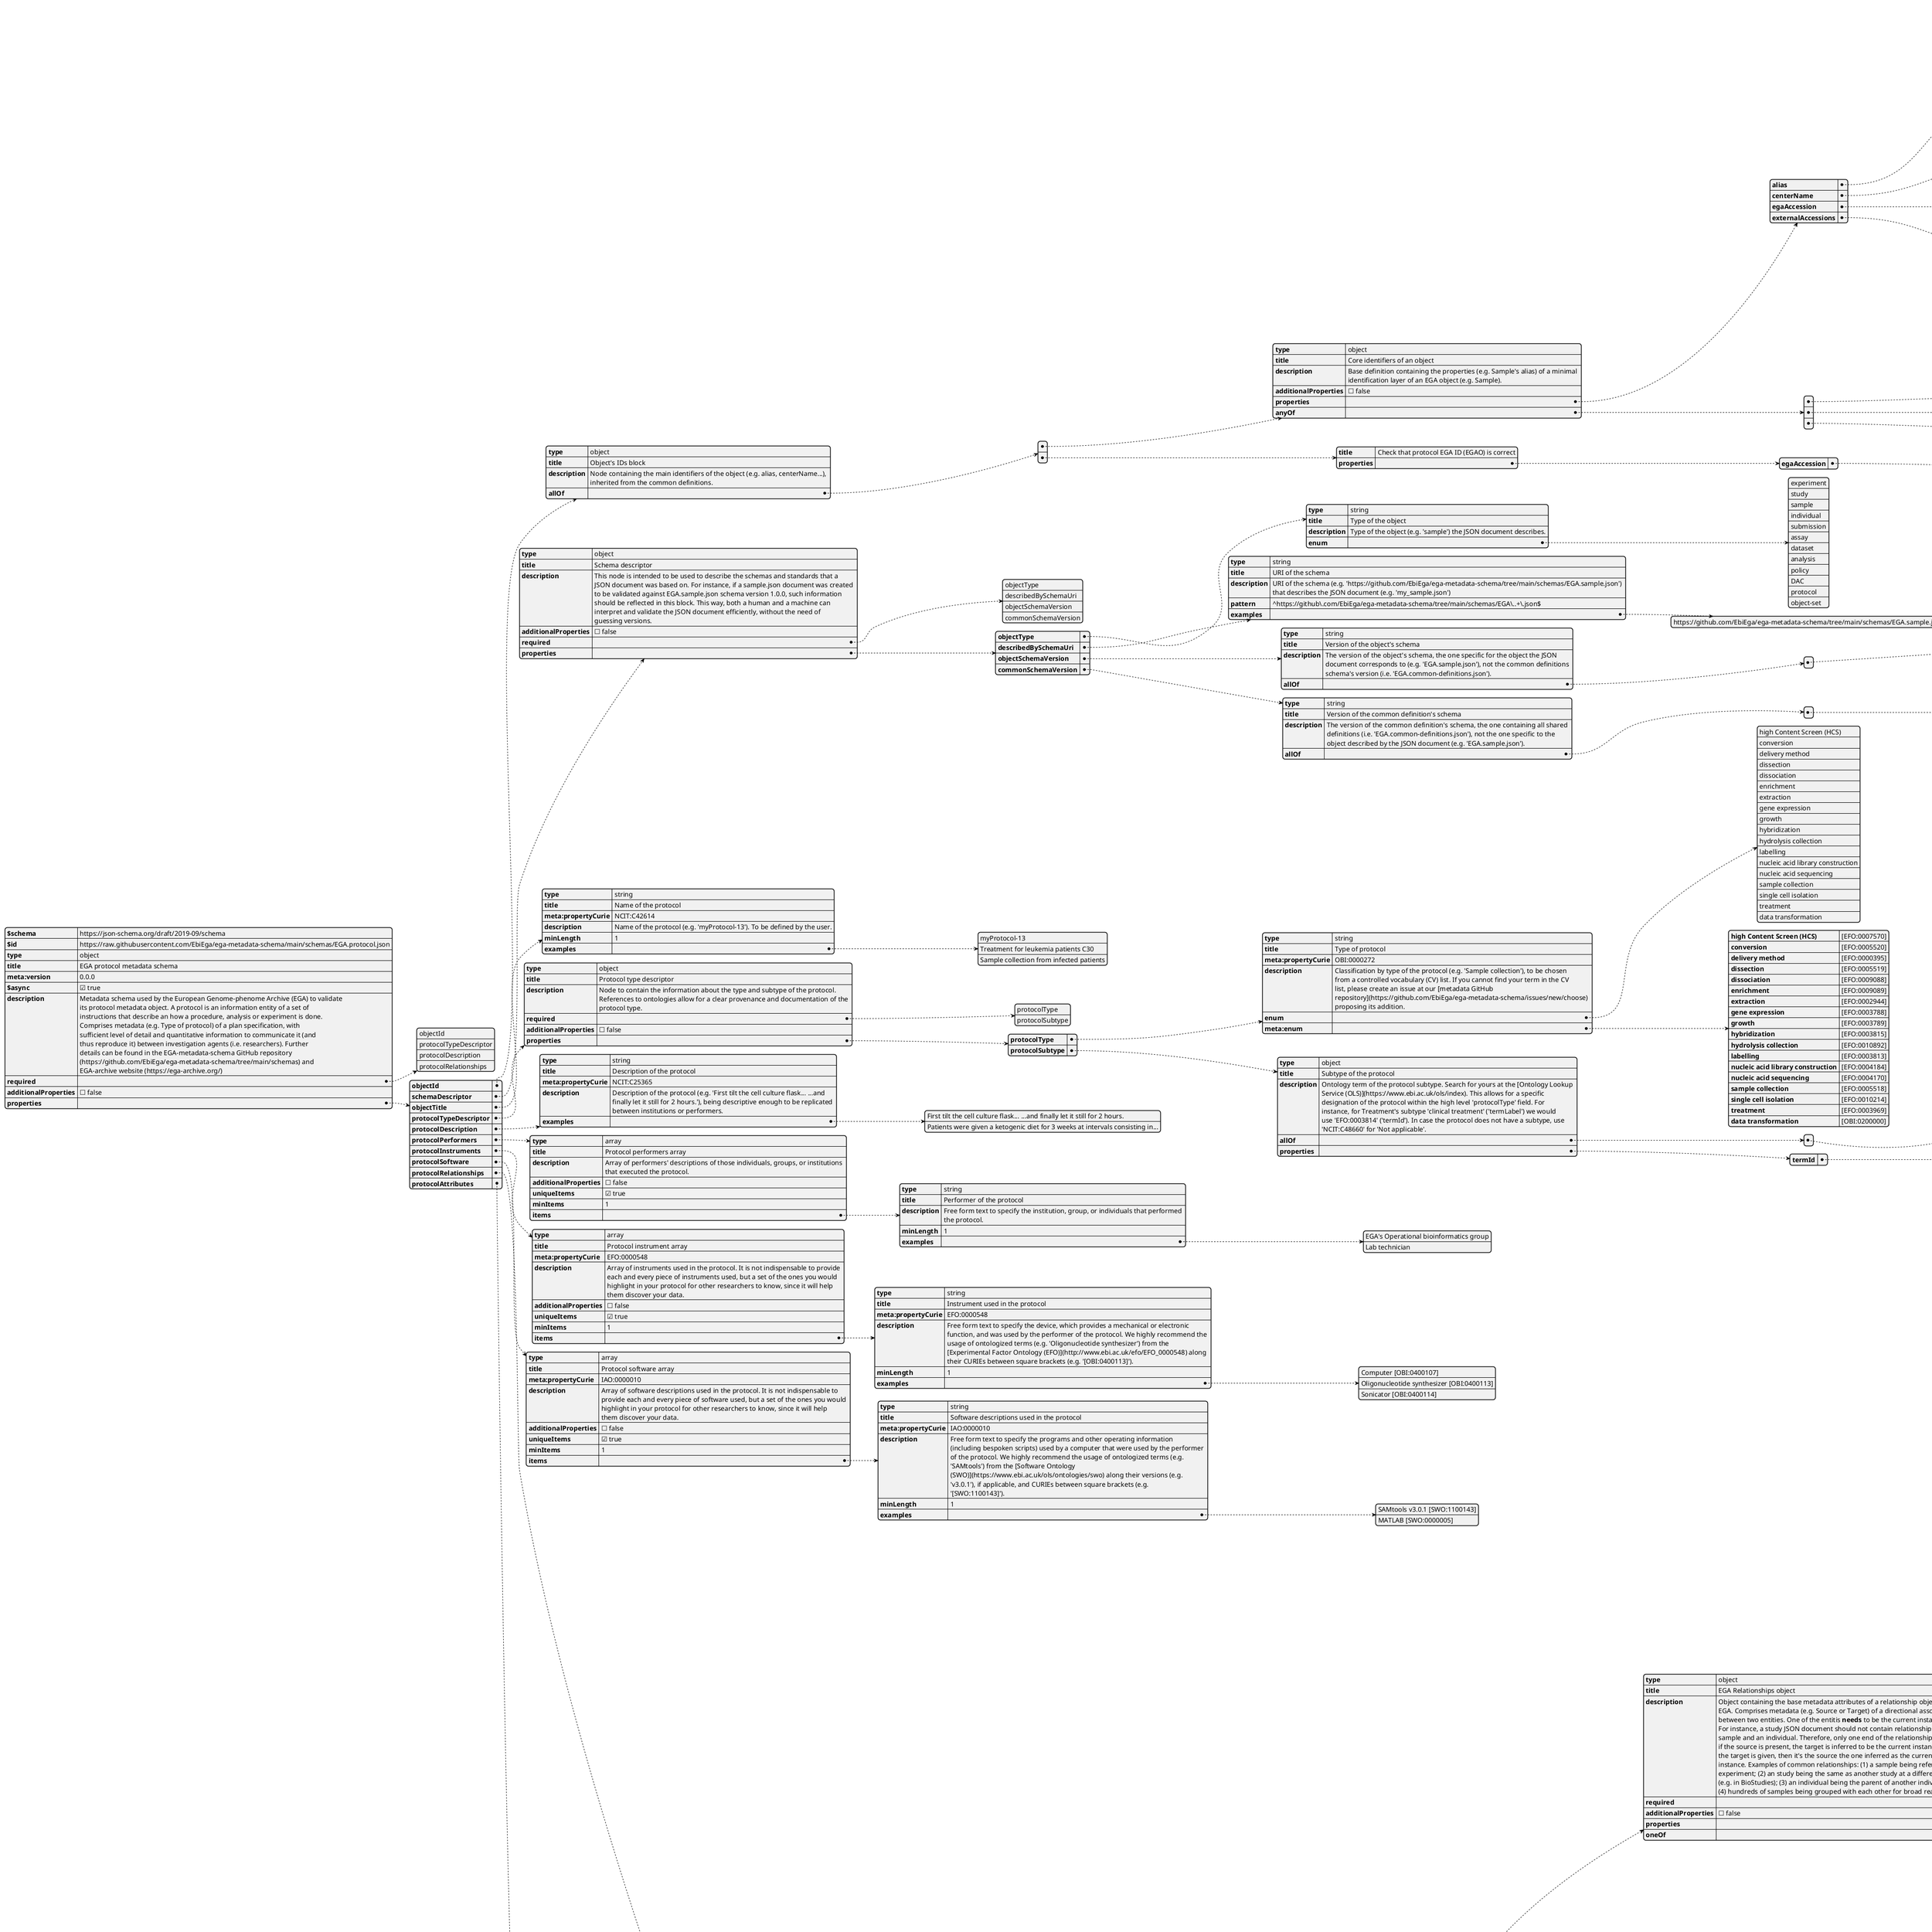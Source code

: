 @startjson

{
    "$schema": "https://json-schema.org/draft/2019-09/schema",
    "$id": "https://raw.githubusercontent.com/EbiEga/ega-metadata-schema/main/schemas/EGA.protocol.json",
    "type": "object",
    "title": "EGA protocol metadata schema",
    "meta:version": "0.0.0",
    "$async": true,
    "description": "Metadata schema used by the European Genome-phenome Archive (EGA) to validate \\nits protocol metadata object. A protocol is an information entity of a set of \\ninstructions that describe an how a procedure, analysis or experiment is done. \\nComprises metadata (e.g. Type of protocol) of a plan specification, with \\nsufficient level of detail and quantitative information to communicate it (and \\nthus reproduce it) between investigation agents (i.e. researchers). Further \\ndetails can be found in the EGA-metadata-schema GitHub repository \\n(https://github.com/EbiEga/ega-metadata-schema/tree/main/schemas) and \\nEGA-archive website (https://ega-archive.org/)",
    "required": [
        "objectId",
        "protocolTypeDescriptor",
        "protocolDescription",
        "protocolRelationships"
    ],
    "additionalProperties": false,
    "properties": {
        "objectId": {
            "type": "object",
            "title": "Object's IDs block",
            "description": "Node containing the main identifiers of the object (e.g. alias, centerName...), \\ninherited from the common definitions.",
            "allOf": [
                {
                    "type": "object",
                    "title": "Core identifiers of an object",
                    "description": "Base definition containing the properties (e.g. Sample's alias) of a minimal \\nidentification layer of an EGA object (e.g. Sample).",
                    "additionalProperties": false,
                    "properties": {
                        "alias": {
                            "type": "string",
                            "title": "Alias of an object",
                            "description": "Submitter designated name (e.g. 'my_sample_J13') for the object (e.g. Sample). \\nThe name must be unique within the submission account (e.g. 'ega-box-79'), since \\nthe aliases and submission accounts are concatenated within our database to \\nobtain the unique alias (e.g. 'ega-box-79::my_sample_J13').",
                            "minLength": 1,
                            "examples": [
                                "my_sample_J13"
                            ]
                        },
                        "centerName": {
                            "type": "string",
                            "title": "Center name of the submitter",
                            "description": "Center name (e.g. 'EBI-TEST') associated to the submitter. In other words, it is \\nthe acronym of the submitter's account (provided by the HelpDesk team).",
                            "minLength": 1,
                            "examples": [
                                "EBI-TEST"
                            ]
                        },
                        "egaAccession": {
                            "type": "string",
                            "title": "EGA's accession of the object",
                            "description": "The object accession (i.e. unique identifier) assigned by the archive (EGA). \\nObject accessions can be found in the 'Identifiers' section of the EGA-archive \\nwebsite (https://ega-archive.org/metadata/how-to-use-the-api) and commonly start \\nwith EGA, followed by the distinctive letter of the object and finally the \\nnumeric ID of the instance.",
                            "examples": [
                                "EGAN00003245489"
                            ]
                        },
                        "externalAccessions": {
                            "type": "array",
                            "title": "External accessions array",
                            "description": "External accession node to reference objects in other archives (e.g. an already \\nexisting sample at BioSamples).",
                            "minItems": 1,
                            "additionalProperties": false,
                            "uniqueItems": true,
                            "items": {
                                "type": "object",
                                "title": "Object External accession",
                                "description": "External accession property defining a reference to an external record in \\nanother resource. For example, a reference to a sequence deposited in NCBI's \\nNucleotide database (e.g. 'https://identifiers.org/nucleotide:T35715.1'); or a \\nsample record in BioSamples (e.g. \\n'https://identifiers.org/biosample:SAMEA7616999').",
                                "additionalProperties": false,
                                "properties": {
                                    "objectExternalAccessionIdentifier": {
                                        "type": "object",
                                        "title": "Identifier of the external accession",
                                        "description": "Unique identifier of an external record. Its 'termId' (e.g. \\n'biosample:SAMEA7616999', 'pubmed:30962759', 'biostudies:S-EPMC3314381', etc.) \\nshall follow CURIE format of ``prefix``:``accession``, where: (1) the prefix \\n(e.g. 'biosample') is unique and assigned to the external resource at \\nidentifiers.org; (2) and the unique accession of the object (e.g. SAMEA7616999) \\nshould resolve to an existing record within the resource. If in doubt, use \\nidentifiers.org to resolve your external accession: 'https://identifiers.org/' + \\n'termId', e.g. 'https://identifiers.org/biosample:SAMEA7616999'",
                                        "allOf": [
                                            {
                                                "type": "object",
                                                "title": "Ontology term",
                                                "description": "This property represents an ontology term (a.k.a. class). It consists on two \\nproperties: the term identifier (termId) and its label (termLabel). This \\nproperty and its structure is inherited across many other elements in the \\nschemas. It is there, when inherited, where the real ontology constraint is put \\nin place (e.g. using 'graphRestriction' keywords). Based on phenopacket's [OntologyClass](https://phenopacket-schema.readthedocs.io/en/latest/ontologyclass.html)",
                                                "additionalProperties": false,
                                                "required": [
                                                    "termId",
                                                    "termLabel"
                                                ],
                                                "properties": {
                                                    "termId": {
                                                        "type": "string",
                                                        "title": "ID of the term",
                                                        "description": "The identifier of an ontology term must be in CURIE format (check property \\n'curieGeneralPattern'). Whether a specific term is valid or not according to an \\nontology hierarchy is checked at each specific termId using ontology validation \\nkeywords (e.g. 'graphRestriction').",
                                                        "minLength": 1,
                                                        "allOf": [
                                                            {
                                                                "type": "string",
                                                                "title": "Compact URI (CURIE) pattern",
                                                                "description": "A [W3C Compact URI](https://www.w3.org/TR/curie/) formatted string. A CURIE \\nstring has the structure ``prefix``:``reference``, as defined by the W3C syntax. \\nEven though we do not restrict prefixes, we recommend that the term used as \\n``prefix`` is uniformely resolved. In other words, it is better to use prefixes \\n(e.g. 'ensembl') from identifiers.org.",
                                                                "minLength": 1,
                                                                "pattern": "^\\w[^:]*:.+$",
                                                                "examples": [
                                                                    "ensembl:ENSG00000139618",
                                                                    "HGNC:11535",
                                                                    "data:1026",
                                                                    "EFO:0003815"
                                                                ]
                                                            }
                                                        ],
                                                        "examples": [
                                                            "MONDO:0100096",
                                                            "EFO:0003101",
                                                            "EFO:0005518",
                                                            "EFO:0002944",
                                                            "EFO:0003813"
                                                        ]
                                                    },
                                                    "termLabel": {
                                                        "type": "string",
                                                        "title": "Label of the term",
                                                        "description": "The label of a term is the human-readable string associated with the identifier. \\nIt is not required that it matches the label of the termId within the referenced \\nontology, although it should. This is due to the fact that the source of truth \\nwill always be the termId, and not the label, which adds more context.",
                                                        "minLength": 1,
                                                        "examples": [
                                                            "COVID-19",
                                                            "Axila skin",
                                                            "bone marrow cell",
                                                            "astrocyte",
                                                            "oligodendrocyte",
                                                            "Unknown",
                                                            "Unaffected",
                                                            "homo sapiens"
                                                        ]
                                                    }
                                                }
                                            }
                                        ]
                                    },
                                    "objectExternalAccessionURI": {
                                        "type": "string",
                                        "title": "URI of the external accession",
                                        "description": "Full or partial URL/URI of the external accession, for systems to resolve it. \\nShould only be used in case identifiers.org does not contain a namespace for the \\nrequired resource or the mapping to the URI from its identifier is faulty.",
                                        "allOf": [
                                            {
                                                "type": "string",
                                                "title": "URL/URI pattern",
                                                "description": "This object exists to hold the pattern that a URL or URI should have. For it to \\nbe referenced elsewhere within this (or other) JSON schema.",
                                                "pattern": "^((http|https)://)(www.)?[a-zA-Z0-9@:%._\\+~#?&//=]{2,256}\\.[a-z]{2,6}\\b([-a-zA-Z0-9@:%._\\+~#?&//=]*)$",
                                                "examples": [
                                                    "https://phenopacket-schema.readthedocs.io/en/latest/externalreference.html",
                                                    "https://www.ebi.ac.uk/arrayexpress/experiments/E-MEXP-1712/",
                                                    "https://www.geeksforgeeks.org/check-if-an-url-is-valid-or-not-using-regular-expression/"
                                                ]
                                            }
                                        ],
                                        "examples": [
                                            "https://www.ebi.ac.uk/biosamples/samples/SAMN11716999",
                                            "https://pubmed.ncbi.nlm.nih.gov/19491253",
                                            "https://www.ebi.ac.uk/arrayexpress/experiments/E-MEXP-1712/"
                                        ]
                                    },
                                    "objectExternalAccessionDescription": {
                                        "type": [
                                            "string",
                                            "number"
                                        ],
                                        "title": "Description of the external accession",
                                        "description": "Optional description of the external accession, used to add context to the \\nidentifier if applicable.",
                                        "examples": [
                                            "taken from biosample temporarily",
                                            "Ensembl's part of the accessions",
                                            "first",
                                            2,
                                            "Recurrent Erythema Nodosum in a Child with a SHOC2 Gene Mutation"
                                        ]
                                    }
                                },
                                "anyOf": [
                                    {
                                        "title": "Either the identifier is needed",
                                        "required": [
                                            "objectExternalAccessionIdentifier"
                                        ]
                                    },
                                    {
                                        "title": "Or the reference is needed",
                                        "required": [
                                            "objectExternalAccessionURI"
                                        ]
                                    }
                                ]
                            }
                        }
                    },
                    "anyOf": [
                        {
                            "title": "Check core IDs: combination of Alias and Center name",
                            "required": [
                                "alias",
                                "centerName"
                            ]
                        },
                        {
                            "title": "Check core IDs: EGA accession ID",
                            "required": [
                                "egaAccession"
                            ]
                        },
                        {
                            "title": "Check core IDs: external accessions",
                            "required": [
                                "externalAccessions"
                            ]
                        }
                    ]
                },
                {
                    "title": "Check that protocol EGA ID (EGAO) is correct",
                    "properties": {
                        "egaAccession": {
                            "type": "string",
                            "title": "Pattern of an EGA protocol's ID (EGAO...)",
                            "pattern": "^EGAO[0-9]{11}$",
                            "examples": [
                                "EGAO00001159483"
                            ]
                        }
                    }
                }
            ]
        },
        "schemaDescriptor": {
            "type": "object",
            "title": "Schema descriptor",
            "description": "This node is intended to be used to describe the schemas and standards that a \\nJSON document was based on. For instance, if a sample.json document was created \\nto be validated against EGA.sample.json schema version 1.0.0, such information \\nshould be reflected in this block. This way, both a human and a machine can \\ninterpret and validate the JSON document efficiently, without the need of \\nguessing versions.",
            "additionalProperties": false,
            "required": [
                "objectType",
                "describedBySchemaUri",
                "objectSchemaVersion",
                "commonSchemaVersion"
            ],
            "properties": {
                "objectType": {
                    "type": "string",
                    "title": "Type of the object",
                    "description": "Type of the object (e.g. 'sample') the JSON document describes.",
                    "enum": [
                        "experiment",
                        "study",
                        "sample",
                        "individual",
                        "submission",
                        "assay",
                        "dataset",
                        "analysis",
                        "policy",
                        "DAC",
                        "protocol",
                        "object-set"
                    ]
                },
                "describedBySchemaUri": {
                    "type": "string",
                    "title": "URI of the schema",
                    "description": "URI of the schema (e.g. 'https://github.com/EbiEga/ega-metadata-schema/tree/main/schemas/EGA.sample.json') \\nthat describes the JSON document (e.g. 'my_sample.json')",
                    "pattern": "^https://github\\.com/EbiEga/ega-metadata-schema/tree/main/schemas/EGA\\..+\\.json$",
                    "examples": [
                        "https://github.com/EbiEga/ega-metadata-schema/tree/main/schemas/EGA.sample.json"
                    ]
                },
                "objectSchemaVersion": {
                    "type": "string",
                    "title": "Version of the object's schema",
                    "description": "The version of the object's schema, the one specific for the object the JSON \\ndocument corresponds to (e.g. 'EGA.sample.json'), not the common definitions \\nschema's version (i.e. 'EGA.common-definitions.json').",
                    "allOf": [
                        {
                            "type": "string",
                            "title": "Semantic versioning pattern",
                            "description": "This object exists to hold the pattern that semantic versioning has, for it to \\nbe referenced elsewhere within this (or other) JSON schema. For further details \\nabout semantic versioning check 'https://semver.org/'",
                            "pattern": "^[0-9]+\\.[0-9]+\\.[0-9]+$",
                            "examples": [
                                "2.5.1"
                            ]
                        }
                    ]
                },
                "commonSchemaVersion": {
                    "type": "string",
                    "title": "Version of the common definition's schema",
                    "description": "The version of the common definition's schema, the one containing all shared \\ndefinitions (i.e. 'EGA.common-definitions.json'), not the one specific to the \\nobject described by the JSON document (e.g. 'EGA.sample.json').",
                    "allOf": [
                        {
                            "type": "string",
                            "title": "Semantic versioning pattern",
                            "description": "This object exists to hold the pattern that semantic versioning has, for it to \\nbe referenced elsewhere within this (or other) JSON schema. For further details \\nabout semantic versioning check 'https://semver.org/'",
                            "pattern": "^[0-9]+\\.[0-9]+\\.[0-9]+$",
                            "examples": [
                                "2.5.1"
                            ]
                        }
                    ]
                }
            }
        },
        "objectTitle": {
            "type": "string",
            "title": "Name of the protocol",
            "meta:propertyCurie": "NCIT:C42614",
            "description": "Name of the protocol (e.g. 'myProtocol-13'). To be defined by the user.",
            "minLength": 1,
            "examples": [
                "myProtocol-13",
                "Treatment for leukemia patients C30",
                "Sample collection from infected patients"
            ]
        },
        "protocolTypeDescriptor": {
            "type": "object",
            "title": "Protocol type descriptor",
            "description": "Node to contain the information about the type and subtype of the protocol. \\nReferences to ontologies allow for a clear provenance and documentation of the \\nprotocol type.",
            "required": [
                "protocolType",
                "protocolSubtype"
            ],
            "additionalProperties": false,
            "properties": {
                "protocolType": {
                    "type": "string",
                    "title": "Type of protocol",
                    "meta:propertyCurie": "OBI:0000272",
                    "description": "Classification by type of the protocol (e.g. 'Sample collection'), to be chosen \\nfrom a controlled vocabulary (CV) list. If you cannot find your term in the CV \\nlist, please create an issue at our [metadata GitHub \\nrepository](https://github.com/EbiEga/ega-metadata-schema/issues/new/choose) \\nproposing its addition.",
                    "enum": [
                        "high Content Screen (HCS)",
                        "conversion",
                        "delivery method",
                        "dissection",
                        "dissociation",
                        "enrichment",
                        "extraction",
                        "gene expression",
                        "growth",
                        "hybridization",
                        "hydrolysis collection",
                        "labelling",
                        "nucleic acid library construction",
                        "nucleic acid sequencing",
                        "sample collection",
                        "single cell isolation",
                        "treatment",
                        "data transformation"
                    ],
                    "meta:enum": {
                        "high Content Screen (HCS)": "[EFO:0007570]",
                        "conversion": "[EFO:0005520]",
                        "delivery method": "[EFO:0000395]",
                        "dissection": "[EFO:0005519]",
                        "dissociation": "[EFO:0009088]",
                        "enrichment": "[EFO:0009089]",
                        "extraction": "[EFO:0002944]",
                        "gene expression": "[EFO:0003788]",
                        "growth": "[EFO:0003789]",
                        "hybridization": "[EFO:0003815]",
                        "hydrolysis collection": "[EFO:0010892]",
                        "labelling": "[EFO:0003813]",
                        "nucleic acid library construction": "[EFO:0004184]",
                        "nucleic acid sequencing": "[EFO:0004170]",
                        "sample collection": "[EFO:0005518]",
                        "single cell isolation": "[EFO:0010214]",
                        "treatment": "[EFO:0003969]",
                        "data transformation": "[OBI:0200000]"
                    }
                },
                "protocolSubtype": {
                    "type": "object",
                    "title": "Subtype of the protocol",
                    "description": "Ontology term of the protocol subtype. Search for yours at the [Ontology Lookup \\nService (OLS)](https://www.ebi.ac.uk/ols/index). This allows for a specific \\ndesignation of the protocol within the high level 'protocolType' field. For \\ninstance, for Treatment's subtype 'clinical treatment' ('termLabel') we would \\nuse 'EFO:0003814' ('termId'). In case the protocol does not have a subtype, use \\n'NCIT:C48660' for 'Not applicable'.",
                    "allOf": [
                        {
                            "type": "object",
                            "title": "Ontology term",
                            "description": "This property represents an ontology term (a.k.a. class). It consists on two \\nproperties: the term identifier (termId) and its label (termLabel). This \\nproperty and its structure is inherited across many other elements in the \\nschemas. It is there, when inherited, where the real ontology constraint is put \\nin place (e.g. using 'graphRestriction' keywords). Based on phenopacket's [OntologyClass](https://phenopacket-schema.readthedocs.io/en/latest/ontologyclass.html)",
                            "additionalProperties": false,
                            "required": [
                                "termId",
                                "termLabel"
                            ],
                            "properties": {
                                "termId": {
                                    "type": "string",
                                    "title": "ID of the term",
                                    "description": "The identifier of an ontology term must be in CURIE format (check property \\n'curieGeneralPattern'). Whether a specific term is valid or not according to an \\nontology hierarchy is checked at each specific termId using ontology validation \\nkeywords (e.g. 'graphRestriction').",
                                    "minLength": 1,
                                    "allOf": [
                                        {
                                            "type": "string",
                                            "title": "Compact URI (CURIE) pattern",
                                            "description": "A [W3C Compact URI](https://www.w3.org/TR/curie/) formatted string. A CURIE \\nstring has the structure ``prefix``:``reference``, as defined by the W3C syntax. \\nEven though we do not restrict prefixes, we recommend that the term used as \\n``prefix`` is uniformely resolved. In other words, it is better to use prefixes \\n(e.g. 'ensembl') from identifiers.org.",
                                            "minLength": 1,
                                            "pattern": "^\\w[^:]*:.+$",
                                            "examples": [
                                                "ensembl:ENSG00000139618",
                                                "HGNC:11535",
                                                "data:1026",
                                                "EFO:0003815"
                                            ]
                                        }
                                    ],
                                    "examples": [
                                        "MONDO:0100096",
                                        "EFO:0003101",
                                        "EFO:0005518",
                                        "EFO:0002944",
                                        "EFO:0003813"
                                    ]
                                },
                                "termLabel": {
                                    "type": "string",
                                    "title": "Label of the term",
                                    "description": "The label of a term is the human-readable string associated with the identifier. \\nIt is not required that it matches the label of the termId within the referenced \\nontology, although it should. This is due to the fact that the source of truth \\nwill always be the termId, and not the label, which adds more context.",
                                    "minLength": 1,
                                    "examples": [
                                        "COVID-19",
                                        "Axila skin",
                                        "bone marrow cell",
                                        "astrocyte",
                                        "oligodendrocyte",
                                        "Unknown",
                                        "Unaffected",
                                        "homo sapiens"
                                    ]
                                }
                            }
                        }
                    ],
                    "properties": {
                        "termId": {
                            "title": "Ontology constraints for this specific termId",
                            "anyOf": [
                                {
                                    "graphRestriction": {
                                        "ontologies": [
                                            "obo:efo"
                                        ],
                                        "classes": [
                                            "OBI:0000272"
                                        ],
                                        "relations": [
                                            "rdfs:subClassOf"
                                        ],
                                        "direct": false,
                                        "include_self": false
                                    }
                                },
                                {
                                    "graphRestriction": {
                                        "ontologies": [
                                            "obo:efo"
                                        ],
                                        "classes": [
                                            "EFO:0004542"
                                        ],
                                        "relations": [
                                            "rdfs:subClassOf"
                                        ],
                                        "direct": false,
                                        "include_self": false
                                    }
                                },
                                {
                                    "graphRestriction": {
                                        "ontologies": [
                                            "obo:edam"
                                        ],
                                        "classes": [
                                            "operation:2945"
                                        ],
                                        "relations": [
                                            "rdfs:subClassOf"
                                        ],
                                        "direct": false,
                                        "include_self": false
                                    }
                                },
                                {
                                    "enum": [
                                        "NCIT:C48660"
                                    ],
                                    "meta:enum": {
                                        "NCIT:C48660": "Not applicable: Determination of a subtype is not relevant for this protocol."
                                    }
                                }
                            ],
                            "examples": [
                                "EFO:0005518",
                                "EFO:0002944",
                                "EFO:0003813",
                                "EFO:0003815",
                                "EFO:0003814",
                                "EFO:0004184",
                                "EFO:0003789",
                                "EFO:0009088",
                                "EFO:0009089",
                                "EFO:0003969",
                                "EFO:0005520",
                                "EFO:0000355",
                                "EFO:0005519",
                                "EFO:0003788",
                                "EFO:0000395",
                                "EFO:0010892",
                                "EFO:0010214",
                                "EFO:0000494",
                                "operation:3223"
                            ]
                        }
                    }
                }
            }
        },
        "protocolDescription": {
            "type": "string",
            "title": "Description of the protocol",
            "meta:propertyCurie": "NCIT:C25365",
            "description": "Description of the protocol (e.g. 'First tilt the cell culture flask... ...and \\nfinally let it still for 2 hours.'), being descriptive enough to be replicated \\nbetween institutions or performers.",
            "examples": [
                "First tilt the cell culture flask... ...and finally let it still for 2 hours.",
                "Patients were given a ketogenic diet for 3 weeks at intervals consisting in..."
            ]
        },
        "protocolPerformers": {
            "type": "array",
            "title": "Protocol performers array",
            "description": "Array of performers' descriptions of those individuals, groups, or institutions \\nthat executed the protocol.",
            "additionalProperties": false,
            "uniqueItems": true,
            "minItems": 1,
            "items": {
                "type": "string",
                "title": "Performer of the protocol",
                "description": "Free form text to specify the institution, group, or individuals that performed \\nthe protocol.",
                "minLength": 1,
                "examples": [
                    "EGA's Operational bioinformatics group",
                    "Lab technician"
                ]
            }
        },
        "protocolInstruments": {
            "type": "array",
            "title": "Protocol instrument array",
            "meta:propertyCurie": "EFO:0000548",
            "description": "Array of instruments used in the protocol. It is not indispensable to provide \\neach and every piece of instruments used, but a set of the ones you would \\nhighlight in your protocol for other researchers to know, since it will help \\nthem discover your data.",
            "additionalProperties": false,
            "uniqueItems": true,
            "minItems": 1,
            "items": {
                "type": "string",
                "title": "Instrument used in the protocol",
                "meta:propertyCurie": "EFO:0000548",
                "description": "Free form text to specify the device, which provides a mechanical or electronic \\nfunction, and was used by the performer of the protocol. We highly recommend the \\nusage of ontologized terms (e.g. 'Oligonucleotide synthesizer') from the \\n[Experimental Factor Ontology (EFO)](http://www.ebi.ac.uk/efo/EFO_0000548) along \\ntheir CURIEs between square brackets (e.g. '[OBI:0400113]').",
                "minLength": 1,
                "examples": [
                    "Computer [OBI:0400107]",
                    "Oligonucleotide synthesizer [OBI:0400113]",
                    "Sonicator [OBI:0400114]"
                ]
            }
        },
        "protocolSoftware": {
            "type": "array",
            "title": "Protocol software array",
            "meta:propertyCurie": "IAO:0000010",
            "description": "Array of software descriptions used in the protocol. It is not indispensable to \\nprovide each and every piece of software used, but a set of the ones you would \\nhighlight in your protocol for other researchers to know, since it will help \\nthem discover your data.",
            "additionalProperties": false,
            "uniqueItems": true,
            "minItems": 1,
            "items": {
                "type": "string",
                "title": "Software descriptions used in the protocol",
                "meta:propertyCurie": "IAO:0000010",
                "description": "Free form text to specify the programs and other operating information \\n(including bespoken scripts) used by a computer that were used by the performer \\nof the protocol. We highly recommend the usage of ontologized terms (e.g. \\n'SAMtools') from the [Software Ontology \\n(SWO)](https://www.ebi.ac.uk/ols/ontologies/swo) along their versions (e.g. \\n'v3.0.1'), if applicable, and CURIEs between square brackets (e.g. \\n'[SWO:1100143]').",
                "minLength": 1,
                "examples": [
                    "SAMtools v3.0.1 [SWO:1100143]",
                    "MATLAB [SWO:0000005]"
                ]
            }
        },
        "protocolRelationships": {
            "type": "array",
            "title": "Protocol relationships",
            "description": "Comprises metadata (e.g. Source or Target) of a directional association between \\ntwo entities. This relationships node contains all the possible relationships \\nbetween metadata objects, both outside of (e.g. an Array Design Format that was \\nsubmitted to ArrayExpress being linked to their microarray data within EGA) and \\nwithin (e.g. a protocol being linked to an experiment) the EGA.",
            "minItems": 1,
            "uniqueItems": true,
            "additionalProperties": false,
            "items": {
                "allOf": [
                    {
                        "type": "object",
                        "title": "EGA Relationships object",
                        "description": "Object containing the base metadata attributes of a relationship object in the \\nEGA. Comprises metadata (e.g. Source or Target) of a directional association \\nbetween two entities. One of the entitis **needs** to be the current instance. \\nFor instance, a study JSON document should not contain relationships between a \\nsample and an individual. Therefore, only one end of the relationship is given: \\nif the source is present, the target is inferred to be the current instance; if \\nthe target is given, then it's the source the one inferred as the current \\ninstance. Examples of common relationships: (1) a sample being referenced in an \\nexperiment; (2) an study being the same as another study at a different archive \\n(e.g. in BioStudies); (3) an individual being the parent of another individual; \\n(4) hundreds of samples being grouped with each other for broad reasons.",
                        "required": [
                            "rType"
                        ],
                        "additionalProperties": false,
                        "properties": {
                            "rType": {
                                "type": "string",
                                "title": "Relationship type",
                                "description": "ID (e.g. sameAs) of the type of the relationship. To be chosen from a controlled \\nvocabulary (CV) list. If you cannot find your term in the CV list, please create \\nan issue at our [metadata GitHub \\nrepository](https://github.com/EbiEga/ega-metadata-schema) proposing its \\naddition.",
                                "enum": [
                                    "referencedBy",
                                    "developsFrom",
                                    "sameAs",
                                    "memberOf",
                                    "groupedWith",
                                    "familyRelationshipWith",
                                    "childOf",
                                    "isAfter",
                                    "publishedIn",
                                    "submittedBy",
                                    "contactOf",
                                    "mainContactOf"
                                ],
                                "meta:enum": {
                                    "referencedBy": "[SIO:000252]",
                                    "developsFrom": "[RO:0002202]",
                                    "sameAs": "[NCIT:C64637]",
                                    "memberOf": "[RO:0002350]",
                                    "groupedWith": "",
                                    "familyRelationshipWith": "[EFO:0004424]",
                                    "childOf": "[GSSO:000728]",
                                    "isAfter": "[SIO:000211]",
                                    "publishedIn": "[EFO:0001796]",
                                    "submittedBy": "[NCIT:C25695]",
                                    "contactOf": "[NCIT:C25461]",
                                    "mainContactOf": ""
                                },
                                "examples": [
                                    "referencedBy"
                                ]
                            },
                            "rSource": {
                                "type": "object",
                                "title": "Source of the relationship",
                                "description": "Object reference of the relationship's source. In other words, the starting \\npoint of the relationship: in 'sample_A developsFrom sample_B' the source is \\n'sample_A'.",
                                "allOf": [
                                    {
                                        "type": "object",
                                        "title": "Relationship's object (either source or target)",
                                        "description": "Node containing metadata (identifiers and the type of reference) of one of the \\nends of the relationship, whether it is the source or the target of the \\nrelationship.",
                                        "additionalProperties": false,
                                        "required": [
                                            "objectId",
                                            "objectType"
                                        ],
                                        "properties": {
                                            "objectId": {
                                                "type": "object",
                                                "title": "Relationship's object's IDs block",
                                                "description": "Node containing the main identifiers of the relationship's object (e.g. alias, \\ncenterName...), inherited from the common definitions \\n(#/definitions/objectCoreId).",
                                                "allOf": [
                                                    {
                                                        "type": "object",
                                                        "title": "Core identifiers of an object",
                                                        "description": "Base definition containing the properties (e.g. Sample's alias) of a minimal \\nidentification layer of an EGA object (e.g. Sample).",
                                                        "additionalProperties": false,
                                                        "properties": {
                                                            "alias": {
                                                                "type": "string",
                                                                "title": "Alias of an object",
                                                                "description": "Submitter designated name (e.g. 'my_sample_J13') for the object (e.g. Sample). \\nThe name must be unique within the submission account (e.g. 'ega-box-79'), since \\nthe aliases and submission accounts are concatenated within our database to \\nobtain the unique alias (e.g. 'ega-box-79::my_sample_J13').",
                                                                "minLength": 1,
                                                                "examples": [
                                                                    "my_sample_J13"
                                                                ]
                                                            },
                                                            "centerName": {
                                                                "type": "string",
                                                                "title": "Center name of the submitter",
                                                                "description": "Center name (e.g. 'EBI-TEST') associated to the submitter. In other words, it is \\nthe acronym of the submitter's account (provided by the HelpDesk team).",
                                                                "minLength": 1,
                                                                "examples": [
                                                                    "EBI-TEST"
                                                                ]
                                                            },
                                                            "egaAccession": {
                                                                "type": "string",
                                                                "title": "EGA's accession of the object",
                                                                "description": "The object accession (i.e. unique identifier) assigned by the archive (EGA). \\nObject accessions can be found in the 'Identifiers' section of the EGA-archive \\nwebsite (https://ega-archive.org/metadata/how-to-use-the-api) and commonly start \\nwith EGA, followed by the distinctive letter of the object and finally the \\nnumeric ID of the instance.",
                                                                "examples": [
                                                                    "EGAN00003245489"
                                                                ]
                                                            },
                                                            "externalAccessions": {
                                                                "type": "array",
                                                                "title": "External accessions array",
                                                                "description": "External accession node to reference objects in other archives (e.g. an already \\nexisting sample at BioSamples).",
                                                                "minItems": 1,
                                                                "additionalProperties": false,
                                                                "uniqueItems": true,
                                                                "items": {
                                                                    "type": "object",
                                                                    "title": "Object External accession",
                                                                    "description": "External accession property defining a reference to an external record in \\nanother resource. For example, a reference to a sequence deposited in NCBI's \\nNucleotide database (e.g. 'https://identifiers.org/nucleotide:T35715.1'); or a \\nsample record in BioSamples (e.g. \\n'https://identifiers.org/biosample:SAMEA7616999').",
                                                                    "additionalProperties": false,
                                                                    "properties": {
                                                                        "objectExternalAccessionIdentifier": {
                                                                            "type": "object",
                                                                            "title": "Identifier of the external accession",
                                                                            "description": "Unique identifier of an external record. Its 'termId' (e.g. \\n'biosample:SAMEA7616999', 'pubmed:30962759', 'biostudies:S-EPMC3314381', etc.) \\nshall follow CURIE format of ``prefix``:``accession``, where: (1) the prefix \\n(e.g. 'biosample') is unique and assigned to the external resource at \\nidentifiers.org; (2) and the unique accession of the object (e.g. SAMEA7616999) \\nshould resolve to an existing record within the resource. If in doubt, use \\nidentifiers.org to resolve your external accession: 'https://identifiers.org/' + \\n'termId', e.g. 'https://identifiers.org/biosample:SAMEA7616999'",
                                                                            "allOf": [
                                                                                {
                                                                                    "type": "object",
                                                                                    "title": "Ontology term",
                                                                                    "description": "This property represents an ontology term (a.k.a. class). It consists on two \\nproperties: the term identifier (termId) and its label (termLabel). This \\nproperty and its structure is inherited across many other elements in the \\nschemas. It is there, when inherited, where the real ontology constraint is put \\nin place (e.g. using 'graphRestriction' keywords). Based on phenopacket's [OntologyClass](https://phenopacket-schema.readthedocs.io/en/latest/ontologyclass.html)",
                                                                                    "additionalProperties": false,
                                                                                    "required": [
                                                                                        "termId",
                                                                                        "termLabel"
                                                                                    ],
                                                                                    "properties": {
                                                                                        "termId": {
                                                                                            "type": "string",
                                                                                            "title": "ID of the term",
                                                                                            "description": "The identifier of an ontology term must be in CURIE format (check property \\n'curieGeneralPattern'). Whether a specific term is valid or not according to an \\nontology hierarchy is checked at each specific termId using ontology validation \\nkeywords (e.g. 'graphRestriction').",
                                                                                            "minLength": 1,
                                                                                            "allOf": [
                                                                                                {
                                                                                                    "type": "string",
                                                                                                    "title": "Compact URI (CURIE) pattern",
                                                                                                    "description": "A [W3C Compact URI](https://www.w3.org/TR/curie/) formatted string. A CURIE \\nstring has the structure ``prefix``:``reference``, as defined by the W3C syntax. \\nEven though we do not restrict prefixes, we recommend that the term used as \\n``prefix`` is uniformely resolved. In other words, it is better to use prefixes \\n(e.g. 'ensembl') from identifiers.org.",
                                                                                                    "minLength": 1,
                                                                                                    "pattern": "^\\w[^:]*:.+$",
                                                                                                    "examples": [
                                                                                                        "ensembl:ENSG00000139618",
                                                                                                        "HGNC:11535",
                                                                                                        "data:1026",
                                                                                                        "EFO:0003815"
                                                                                                    ]
                                                                                                }
                                                                                            ],
                                                                                            "examples": [
                                                                                                "MONDO:0100096",
                                                                                                "EFO:0003101",
                                                                                                "EFO:0005518",
                                                                                                "EFO:0002944",
                                                                                                "EFO:0003813"
                                                                                            ]
                                                                                        },
                                                                                        "termLabel": {
                                                                                            "type": "string",
                                                                                            "title": "Label of the term",
                                                                                            "description": "The label of a term is the human-readable string associated with the identifier. \\nIt is not required that it matches the label of the termId within the referenced \\nontology, although it should. This is due to the fact that the source of truth \\nwill always be the termId, and not the label, which adds more context.",
                                                                                            "minLength": 1,
                                                                                            "examples": [
                                                                                                "COVID-19",
                                                                                                "Axila skin",
                                                                                                "bone marrow cell",
                                                                                                "astrocyte",
                                                                                                "oligodendrocyte",
                                                                                                "Unknown",
                                                                                                "Unaffected",
                                                                                                "homo sapiens"
                                                                                            ]
                                                                                        }
                                                                                    }
                                                                                }
                                                                            ]
                                                                        },
                                                                        "objectExternalAccessionURI": {
                                                                            "type": "string",
                                                                            "title": "URI of the external accession",
                                                                            "description": "Full or partial URL/URI of the external accession, for systems to resolve it. \\nShould only be used in case identifiers.org does not contain a namespace for the \\nrequired resource or the mapping to the URI from its identifier is faulty.",
                                                                            "allOf": [
                                                                                {
                                                                                    "type": "string",
                                                                                    "title": "URL/URI pattern",
                                                                                    "description": "This object exists to hold the pattern that a URL or URI should have. For it to \\nbe referenced elsewhere within this (or other) JSON schema.",
                                                                                    "pattern": "^((http|https)://)(www.)?[a-zA-Z0-9@:%._\\+~#?&//=]{2,256}\\.[a-z]{2,6}\\b([-a-zA-Z0-9@:%._\\+~#?&//=]*)$",
                                                                                    "examples": [
                                                                                        "https://phenopacket-schema.readthedocs.io/en/latest/externalreference.html",
                                                                                        "https://www.ebi.ac.uk/arrayexpress/experiments/E-MEXP-1712/",
                                                                                        "https://www.geeksforgeeks.org/check-if-an-url-is-valid-or-not-using-regular-expression/"
                                                                                    ]
                                                                                }
                                                                            ],
                                                                            "examples": [
                                                                                "https://www.ebi.ac.uk/biosamples/samples/SAMN11716999",
                                                                                "https://pubmed.ncbi.nlm.nih.gov/19491253",
                                                                                "https://www.ebi.ac.uk/arrayexpress/experiments/E-MEXP-1712/"
                                                                            ]
                                                                        },
                                                                        "objectExternalAccessionDescription": {
                                                                            "type": [
                                                                                "string",
                                                                                "number"
                                                                            ],
                                                                            "title": "Description of the external accession",
                                                                            "description": "Optional description of the external accession, used to add context to the \\nidentifier if applicable.",
                                                                            "examples": [
                                                                                "taken from biosample temporarily",
                                                                                "Ensembl's part of the accessions",
                                                                                "first",
                                                                                2,
                                                                                "Recurrent Erythema Nodosum in a Child with a SHOC2 Gene Mutation"
                                                                            ]
                                                                        }
                                                                    },
                                                                    "anyOf": [
                                                                        {
                                                                            "title": "Either the identifier is needed",
                                                                            "required": [
                                                                                "objectExternalAccessionIdentifier"
                                                                            ]
                                                                        },
                                                                        {
                                                                            "title": "Or the reference is needed",
                                                                            "required": [
                                                                                "objectExternalAccessionURI"
                                                                            ]
                                                                        }
                                                                    ]
                                                                }
                                                            }
                                                        },
                                                        "anyOf": [
                                                            {
                                                                "title": "Check core IDs: combination of Alias and Center name",
                                                                "required": [
                                                                    "alias",
                                                                    "centerName"
                                                                ]
                                                            },
                                                            {
                                                                "title": "Check core IDs: EGA accession ID",
                                                                "required": [
                                                                    "egaAccession"
                                                                ]
                                                            },
                                                            {
                                                                "title": "Check core IDs: external accessions",
                                                                "required": [
                                                                    "externalAccessions"
                                                                ]
                                                            }
                                                        ]
                                                    }
                                                ]
                                            },
                                            "objectType": {
                                                "type": "string",
                                                "title": "Type of the relationship's object",
                                                "description": "Type of the relationship's object, chosen from a list of CV (e.g. experiment, \\ndataset, externalURL...). Both the source or target types can be: (1) the object \\ntag of one of EGA's object (e.g. file, sample...); (2) an 'externalAccession'; \\n(3) or an 'externalURL'. Term chosen from a list of controlled vocabulary (CV). \\nIf you cannot find your term in the CV list, please create an issue at our \\n[metadata GitHub repository](https://github.com/EbiEga/ega-metadata-schema) \\nproposing its addition.",
                                                "enum": [
                                                    "experiment",
                                                    "study",
                                                    "sample",
                                                    "individual",
                                                    "submission",
                                                    "assay",
                                                    "dataset",
                                                    "analysis",
                                                    "policy",
                                                    "DAC",
                                                    "protocol",
                                                    "externalAccession",
                                                    "externalURL"
                                                ],
                                                "meta:enum": {
                                                    "experiment": "Contains information about the experimental design of the sequencing",
                                                    "study": "Information about the study",
                                                    "sample": "Information about the used samples",
                                                    "individual": "Information about the participants (i.e. humans) of the study",
                                                    "submission": "Information about the submission actions",
                                                    "assay": "Contains information about the specific assays (either sequencing or array \\nassays) from the experiment",
                                                    "dataset": "Contains the collection of assay/analysis data files to be subject to controlled \\naccess",
                                                    "analysis": "Contains the analysis metadata and data files",
                                                    "policy": "Contains information related to the Data Access Agreement (DAA) the dataset is \\nsubject to",
                                                    "DAC": "Contains information about the Data Access Committee (DAC)",
                                                    "protocol": "Contains information about a planned process.",
                                                    "externalAccession": "An external accession among the ones Entrez (NCBI's text search) contemplates \\n(search for the terms here: \\nhttps://www.ncbi.nlm.nih.gov/entrez/eutils/einfo.fcgi?)",
                                                    "externalURL": "An external URL resource, of any type"
                                                },
                                                "examples": [
                                                    "sample"
                                                ]
                                            }
                                        },
                                        "allOf": [
                                            {
                                                "type": "object",
                                                "title": "Check that the objectId's accession pattern and objectType match",
                                                "description": "This object exists with the only purpose of being a reference as a pattern check \\nof a given objectId and objectType. The constraint consists in asserting that, \\nif the object identifier is an EGA accession, its pattern matches the object \\ntype (e.g. if objectType is 'sample', its EGA accession needs to match \\n'^EGAN[0-9]{11}$')",
                                                "anyOf": [
                                                    {
                                                        "title": "Alias and Centername: objectId and objectType check",
                                                        "description": "A check that ensures that the alias and centername are given as the objectType. \\nSince the alias and centername cannot be checked for specific objectTypes (i.e. \\neach can name their objects in different ways), this block exists here just so \\nthat this option is allowed.",
                                                        "properties": {
                                                            "objectId": {
                                                                "required": [
                                                                    "alias",
                                                                    "centerName"
                                                                ]
                                                            }
                                                        }
                                                    },
                                                    {
                                                        "title": "External accession: objectId and objectType check",
                                                        "description": "A check that ensures that, if 'externalAccession' is given as the objectType, \\nthe corresponding node exists within objectId",
                                                        "properties": {
                                                            "objectId": {
                                                                "required": [
                                                                    "externalAccessions"
                                                                ]
                                                            },
                                                            "objectType": {
                                                                "enum": [
                                                                    "externalAccession"
                                                                ]
                                                            }
                                                        }
                                                    },
                                                    {
                                                        "title": "Experiment: objectId and objectType check",
                                                        "description": "A check that ensures that, if 'experiment' is given as the objectType and an EGA \\naccession for it is given, it matches the corresponding EGA ID pattern.",
                                                        "properties": {
                                                            "objectId": {
                                                                "properties": {
                                                                    "egaAccession": {
                                                                        "type": "string",
                                                                        "title": "Pattern of an EGA experiment's ID (EGAX...)",
                                                                        "pattern": "^EGAX[0-9]{11}$",
                                                                        "examples": [
                                                                            "EGAX00002189113"
                                                                        ]
                                                                    }
                                                                }
                                                            },
                                                            "objectType": {
                                                                "enum": [
                                                                    "experiment"
                                                                ]
                                                            }
                                                        }
                                                    },
                                                    {
                                                        "title": "Study: objectId and objectType check",
                                                        "description": "A check that ensures that, if 'study' is given as the objectType and an EGA \\naccession for it is given, it matches the corresponding EGA ID pattern.",
                                                        "properties": {
                                                            "objectId": {
                                                                "properties": {
                                                                    "egaAccession": {
                                                                        "type": "string",
                                                                        "title": "Pattern of an EGA study's ID (EGAS...)",
                                                                        "pattern": "^EGAS[0-9]{11}$",
                                                                        "examples": [
                                                                            "EGAS00001004508"
                                                                        ]
                                                                    }
                                                                }
                                                            },
                                                            "objectType": {
                                                                "enum": [
                                                                    "study"
                                                                ]
                                                            }
                                                        }
                                                    },
                                                    {
                                                        "title": "Sample: objectId and objectType check",
                                                        "description": "A check that ensures that, if 'sample' is given as the objectType and an EGA \\naccession for it is given, it matches the corresponding EGA ID pattern.",
                                                        "properties": {
                                                            "objectId": {
                                                                "properties": {
                                                                    "egaAccession": {
                                                                        "type": "string",
                                                                        "title": "Pattern of an EGA sample's ID (EGAN...)",
                                                                        "pattern": "^EGAN[0-9]{11}$",
                                                                        "examples": [
                                                                            "EGAN00003245489"
                                                                        ]
                                                                    }
                                                                }
                                                            },
                                                            "objectType": {
                                                                "enum": [
                                                                    "sample"
                                                                ]
                                                            }
                                                        }
                                                    },
                                                    {
                                                        "title": "Submission: objectId and objectType check",
                                                        "description": "A check that ensures that, if 'submission' is given as the objectType and an EGA \\naccession for it is given, it matches the corresponding EGA ID pattern.",
                                                        "properties": {
                                                            "objectId": {
                                                                "properties": {
                                                                    "egaAccession": {
                                                                        "type": "string",
                                                                        "title": "Pattern of an EGA submission's ID (EGAB...)",
                                                                        "pattern": "^EGAB[0-9]{11}$",
                                                                        "examples": [
                                                                            "EGAB00001001831"
                                                                        ]
                                                                    }
                                                                }
                                                            },
                                                            "objectType": {
                                                                "enum": [
                                                                    "submission"
                                                                ]
                                                            }
                                                        }
                                                    },
                                                    {
                                                        "title": "Assay: objectId and objectType check",
                                                        "description": "A check that ensures that, if 'assay' is given as the objectType and an EGA \\naccession for it is given, it matches the corresponding EGA ID pattern.",
                                                        "properties": {
                                                            "objectId": {
                                                                "properties": {
                                                                    "egaAccession": {
                                                                        "type": "string",
                                                                        "title": "Pattern of an EGA assay's ID (EGAR...)",
                                                                        "pattern": "^EGAR[0-9]{11}$",
                                                                        "examples": [
                                                                            "EGAR00001314547"
                                                                        ]
                                                                    }
                                                                }
                                                            },
                                                            "objectType": {
                                                                "enum": [
                                                                    "assay"
                                                                ]
                                                            }
                                                        }
                                                    },
                                                    {
                                                        "title": "Dataset: objectId and objectType check",
                                                        "description": "A check that ensures that, if 'dataset' is given as the objectType and an EGA \\naccession for it is given, it matches the corresponding EGA ID pattern.",
                                                        "properties": {
                                                            "objectId": {
                                                                "properties": {
                                                                    "egaAccession": {
                                                                        "type": "string",
                                                                        "title": "Pattern of an EGA dataset's ID (EGAD...)",
                                                                        "pattern": "^EGAD[0-9]{11}$",
                                                                        "examples": [
                                                                            "EGAD00001004170"
                                                                        ]
                                                                    }
                                                                }
                                                            },
                                                            "objectType": {
                                                                "enum": [
                                                                    "dataset"
                                                                ]
                                                            }
                                                        }
                                                    },
                                                    {
                                                        "title": "Analysis: objectId and objectType check",
                                                        "description": "A check that ensures that, if 'analysis' is given as the objectType and an EGA \\naccession for it is given, it matches the corresponding EGA ID pattern.",
                                                        "properties": {
                                                            "objectId": {
                                                                "properties": {
                                                                    "egaAccession": {
                                                                        "type": "string",
                                                                        "title": "Pattern of an EGA analysis's ID (EGAZ...)",
                                                                        "pattern": "^EGAZ[0-9]{11}$",
                                                                        "examples": [
                                                                            "EGAZ00001004170"
                                                                        ]
                                                                    }
                                                                }
                                                            },
                                                            "objectType": {
                                                                "enum": [
                                                                    "analysis"
                                                                ]
                                                            }
                                                        }
                                                    },
                                                    {
                                                        "title": "Policy: objectId and objectType check",
                                                        "description": "A check that ensures that, if 'policy' is given as the objectType and an EGA \\naccession for it is given, it matches the corresponding EGA ID pattern.",
                                                        "properties": {
                                                            "objectId": {
                                                                "properties": {
                                                                    "egaAccession": {
                                                                        "type": "string",
                                                                        "title": "Pattern of an EGA policy's ID (EGAP...)",
                                                                        "pattern": "^EGAP[0-9]{11}$",
                                                                        "examples": [
                                                                            "EGAP00001001831"
                                                                        ]
                                                                    }
                                                                }
                                                            },
                                                            "objectType": {
                                                                "enum": [
                                                                    "policy"
                                                                ]
                                                            }
                                                        }
                                                    },
                                                    {
                                                        "title": "DAC: objectId and objectType check",
                                                        "description": "A check that ensures that, if 'DAC' is given as the objectType and an EGA \\naccession for it is given, it matches the corresponding EGA ID pattern.",
                                                        "properties": {
                                                            "objectId": {
                                                                "properties": {
                                                                    "egaAccession": {
                                                                        "type": "string",
                                                                        "title": "Pattern of an EGA DAC's ID (EGAC...)",
                                                                        "pattern": "^EGAC[0-9]{11}$",
                                                                        "examples": [
                                                                            "EGAC00001000908"
                                                                        ]
                                                                    }
                                                                }
                                                            },
                                                            "objectType": {
                                                                "enum": [
                                                                    "DAC"
                                                                ]
                                                            }
                                                        }
                                                    },
                                                    {
                                                        "title": "Individual: objectId and objectType check",
                                                        "description": "A check that ensures that, if 'individual' is given as the objectType and an EGA \\naccession for it is given, it matches the corresponding EGA ID pattern.",
                                                        "properties": {
                                                            "objectId": {
                                                                "properties": {
                                                                    "egaAccession": {
                                                                        "type": "string",
                                                                        "title": "Pattern of an EGA Individual's ID (EGAI...)",
                                                                        "pattern": "^EGAI[0-9]{11}$",
                                                                        "examples": [
                                                                            "EGAI00001159712"
                                                                        ]
                                                                    }
                                                                }
                                                            },
                                                            "objectType": {
                                                                "enum": [
                                                                    "individual"
                                                                ]
                                                            }
                                                        }
                                                    },
                                                    {
                                                        "title": "Protocol: objectId and objectType check",
                                                        "description": "A check that ensures that, if 'protocol' is given as the objectType and an EGA \\naccession for it is given, it matches the corresponding EGA ID pattern.",
                                                        "properties": {
                                                            "objectId": {
                                                                "properties": {
                                                                    "egaAccession": {
                                                                        "type": "string",
                                                                        "title": "Pattern of an EGA protocol's ID (EGAO...)",
                                                                        "pattern": "^EGAO[0-9]{11}$",
                                                                        "examples": [
                                                                            "EGAO00001159483"
                                                                        ]
                                                                    }
                                                                }
                                                            },
                                                            "objectType": {
                                                                "enum": [
                                                                    "protocol"
                                                                ]
                                                            }
                                                        }
                                                    }
                                                ]
                                            }
                                        ]
                                    }
                                ]
                            },
                            "rTarget": {
                                "type": "object",
                                "title": "Target of the relationship",
                                "description": "Object reference of the relationship's target. In other words, the ending point \\nof the relationship: in 'sample_A developsFrom sample_B' the target is \\n'sample_B'.",
                                "allOf": [
                                    {
                                        "type": "object",
                                        "title": "Relationship's object (either source or target)",
                                        "description": "Node containing metadata (identifiers and the type of reference) of one of the \\nends of the relationship, whether it is the source or the target of the \\nrelationship.",
                                        "additionalProperties": false,
                                        "required": [
                                            "objectId",
                                            "objectType"
                                        ],
                                        "properties": {
                                            "objectId": {
                                                "type": "object",
                                                "title": "Relationship's object's IDs block",
                                                "description": "Node containing the main identifiers of the relationship's object (e.g. alias, \\ncenterName...), inherited from the common definitions \\n(#/definitions/objectCoreId).",
                                                "allOf": [
                                                    {
                                                        "type": "object",
                                                        "title": "Core identifiers of an object",
                                                        "description": "Base definition containing the properties (e.g. Sample's alias) of a minimal \\nidentification layer of an EGA object (e.g. Sample).",
                                                        "additionalProperties": false,
                                                        "properties": {
                                                            "alias": {
                                                                "type": "string",
                                                                "title": "Alias of an object",
                                                                "description": "Submitter designated name (e.g. 'my_sample_J13') for the object (e.g. Sample). \\nThe name must be unique within the submission account (e.g. 'ega-box-79'), since \\nthe aliases and submission accounts are concatenated within our database to \\nobtain the unique alias (e.g. 'ega-box-79::my_sample_J13').",
                                                                "minLength": 1,
                                                                "examples": [
                                                                    "my_sample_J13"
                                                                ]
                                                            },
                                                            "centerName": {
                                                                "type": "string",
                                                                "title": "Center name of the submitter",
                                                                "description": "Center name (e.g. 'EBI-TEST') associated to the submitter. In other words, it is \\nthe acronym of the submitter's account (provided by the HelpDesk team).",
                                                                "minLength": 1,
                                                                "examples": [
                                                                    "EBI-TEST"
                                                                ]
                                                            },
                                                            "egaAccession": {
                                                                "type": "string",
                                                                "title": "EGA's accession of the object",
                                                                "description": "The object accession (i.e. unique identifier) assigned by the archive (EGA). \\nObject accessions can be found in the 'Identifiers' section of the EGA-archive \\nwebsite (https://ega-archive.org/metadata/how-to-use-the-api) and commonly start \\nwith EGA, followed by the distinctive letter of the object and finally the \\nnumeric ID of the instance.",
                                                                "examples": [
                                                                    "EGAN00003245489"
                                                                ]
                                                            },
                                                            "externalAccessions": {
                                                                "type": "array",
                                                                "title": "External accessions array",
                                                                "description": "External accession node to reference objects in other archives (e.g. an already \\nexisting sample at BioSamples).",
                                                                "minItems": 1,
                                                                "additionalProperties": false,
                                                                "uniqueItems": true,
                                                                "items": {
                                                                    "type": "object",
                                                                    "title": "Object External accession",
                                                                    "description": "External accession property defining a reference to an external record in \\nanother resource. For example, a reference to a sequence deposited in NCBI's \\nNucleotide database (e.g. 'https://identifiers.org/nucleotide:T35715.1'); or a \\nsample record in BioSamples (e.g. \\n'https://identifiers.org/biosample:SAMEA7616999').",
                                                                    "additionalProperties": false,
                                                                    "properties": {
                                                                        "objectExternalAccessionIdentifier": {
                                                                            "type": "object",
                                                                            "title": "Identifier of the external accession",
                                                                            "description": "Unique identifier of an external record. Its 'termId' (e.g. \\n'biosample:SAMEA7616999', 'pubmed:30962759', 'biostudies:S-EPMC3314381', etc.) \\nshall follow CURIE format of ``prefix``:``accession``, where: (1) the prefix \\n(e.g. 'biosample') is unique and assigned to the external resource at \\nidentifiers.org; (2) and the unique accession of the object (e.g. SAMEA7616999) \\nshould resolve to an existing record within the resource. If in doubt, use \\nidentifiers.org to resolve your external accession: 'https://identifiers.org/' + \\n'termId', e.g. 'https://identifiers.org/biosample:SAMEA7616999'",
                                                                            "allOf": [
                                                                                {
                                                                                    "type": "object",
                                                                                    "title": "Ontology term",
                                                                                    "description": "This property represents an ontology term (a.k.a. class). It consists on two \\nproperties: the term identifier (termId) and its label (termLabel). This \\nproperty and its structure is inherited across many other elements in the \\nschemas. It is there, when inherited, where the real ontology constraint is put \\nin place (e.g. using 'graphRestriction' keywords). Based on phenopacket's [OntologyClass](https://phenopacket-schema.readthedocs.io/en/latest/ontologyclass.html)",
                                                                                    "additionalProperties": false,
                                                                                    "required": [
                                                                                        "termId",
                                                                                        "termLabel"
                                                                                    ],
                                                                                    "properties": {
                                                                                        "termId": {
                                                                                            "type": "string",
                                                                                            "title": "ID of the term",
                                                                                            "description": "The identifier of an ontology term must be in CURIE format (check property \\n'curieGeneralPattern'). Whether a specific term is valid or not according to an \\nontology hierarchy is checked at each specific termId using ontology validation \\nkeywords (e.g. 'graphRestriction').",
                                                                                            "minLength": 1,
                                                                                            "allOf": [
                                                                                                {
                                                                                                    "type": "string",
                                                                                                    "title": "Compact URI (CURIE) pattern",
                                                                                                    "description": "A [W3C Compact URI](https://www.w3.org/TR/curie/) formatted string. A CURIE \\nstring has the structure ``prefix``:``reference``, as defined by the W3C syntax. \\nEven though we do not restrict prefixes, we recommend that the term used as \\n``prefix`` is uniformely resolved. In other words, it is better to use prefixes \\n(e.g. 'ensembl') from identifiers.org.",
                                                                                                    "minLength": 1,
                                                                                                    "pattern": "^\\w[^:]*:.+$",
                                                                                                    "examples": [
                                                                                                        "ensembl:ENSG00000139618",
                                                                                                        "HGNC:11535",
                                                                                                        "data:1026",
                                                                                                        "EFO:0003815"
                                                                                                    ]
                                                                                                }
                                                                                            ],
                                                                                            "examples": [
                                                                                                "MONDO:0100096",
                                                                                                "EFO:0003101",
                                                                                                "EFO:0005518",
                                                                                                "EFO:0002944",
                                                                                                "EFO:0003813"
                                                                                            ]
                                                                                        },
                                                                                        "termLabel": {
                                                                                            "type": "string",
                                                                                            "title": "Label of the term",
                                                                                            "description": "The label of a term is the human-readable string associated with the identifier. \\nIt is not required that it matches the label of the termId within the referenced \\nontology, although it should. This is due to the fact that the source of truth \\nwill always be the termId, and not the label, which adds more context.",
                                                                                            "minLength": 1,
                                                                                            "examples": [
                                                                                                "COVID-19",
                                                                                                "Axila skin",
                                                                                                "bone marrow cell",
                                                                                                "astrocyte",
                                                                                                "oligodendrocyte",
                                                                                                "Unknown",
                                                                                                "Unaffected",
                                                                                                "homo sapiens"
                                                                                            ]
                                                                                        }
                                                                                    }
                                                                                }
                                                                            ]
                                                                        },
                                                                        "objectExternalAccessionURI": {
                                                                            "type": "string",
                                                                            "title": "URI of the external accession",
                                                                            "description": "Full or partial URL/URI of the external accession, for systems to resolve it. \\nShould only be used in case identifiers.org does not contain a namespace for the \\nrequired resource or the mapping to the URI from its identifier is faulty.",
                                                                            "allOf": [
                                                                                {
                                                                                    "type": "string",
                                                                                    "title": "URL/URI pattern",
                                                                                    "description": "This object exists to hold the pattern that a URL or URI should have. For it to \\nbe referenced elsewhere within this (or other) JSON schema.",
                                                                                    "pattern": "^((http|https)://)(www.)?[a-zA-Z0-9@:%._\\+~#?&//=]{2,256}\\.[a-z]{2,6}\\b([-a-zA-Z0-9@:%._\\+~#?&//=]*)$",
                                                                                    "examples": [
                                                                                        "https://phenopacket-schema.readthedocs.io/en/latest/externalreference.html",
                                                                                        "https://www.ebi.ac.uk/arrayexpress/experiments/E-MEXP-1712/",
                                                                                        "https://www.geeksforgeeks.org/check-if-an-url-is-valid-or-not-using-regular-expression/"
                                                                                    ]
                                                                                }
                                                                            ],
                                                                            "examples": [
                                                                                "https://www.ebi.ac.uk/biosamples/samples/SAMN11716999",
                                                                                "https://pubmed.ncbi.nlm.nih.gov/19491253",
                                                                                "https://www.ebi.ac.uk/arrayexpress/experiments/E-MEXP-1712/"
                                                                            ]
                                                                        },
                                                                        "objectExternalAccessionDescription": {
                                                                            "type": [
                                                                                "string",
                                                                                "number"
                                                                            ],
                                                                            "title": "Description of the external accession",
                                                                            "description": "Optional description of the external accession, used to add context to the \\nidentifier if applicable.",
                                                                            "examples": [
                                                                                "taken from biosample temporarily",
                                                                                "Ensembl's part of the accessions",
                                                                                "first",
                                                                                2,
                                                                                "Recurrent Erythema Nodosum in a Child with a SHOC2 Gene Mutation"
                                                                            ]
                                                                        }
                                                                    },
                                                                    "anyOf": [
                                                                        {
                                                                            "title": "Either the identifier is needed",
                                                                            "required": [
                                                                                "objectExternalAccessionIdentifier"
                                                                            ]
                                                                        },
                                                                        {
                                                                            "title": "Or the reference is needed",
                                                                            "required": [
                                                                                "objectExternalAccessionURI"
                                                                            ]
                                                                        }
                                                                    ]
                                                                }
                                                            }
                                                        },
                                                        "anyOf": [
                                                            {
                                                                "title": "Check core IDs: combination of Alias and Center name",
                                                                "required": [
                                                                    "alias",
                                                                    "centerName"
                                                                ]
                                                            },
                                                            {
                                                                "title": "Check core IDs: EGA accession ID",
                                                                "required": [
                                                                    "egaAccession"
                                                                ]
                                                            },
                                                            {
                                                                "title": "Check core IDs: external accessions",
                                                                "required": [
                                                                    "externalAccessions"
                                                                ]
                                                            }
                                                        ]
                                                    }
                                                ]
                                            },
                                            "objectType": {
                                                "type": "string",
                                                "title": "Type of the relationship's object",
                                                "description": "Type of the relationship's object, chosen from a list of CV (e.g. experiment, \\ndataset, externalURL...). Both the source or target types can be: (1) the object \\ntag of one of EGA's object (e.g. file, sample...); (2) an 'externalAccession'; \\n(3) or an 'externalURL'. Term chosen from a list of controlled vocabulary (CV). \\nIf you cannot find your term in the CV list, please create an issue at our \\n[metadata GitHub repository](https://github.com/EbiEga/ega-metadata-schema) \\nproposing its addition.",
                                                "enum": [
                                                    "experiment",
                                                    "study",
                                                    "sample",
                                                    "individual",
                                                    "submission",
                                                    "assay",
                                                    "dataset",
                                                    "analysis",
                                                    "policy",
                                                    "DAC",
                                                    "protocol",
                                                    "externalAccession",
                                                    "externalURL"
                                                ],
                                                "meta:enum": {
                                                    "experiment": "Contains information about the experimental design of the sequencing",
                                                    "study": "Information about the study",
                                                    "sample": "Information about the used samples",
                                                    "individual": "Information about the participants (i.e. humans) of the study",
                                                    "submission": "Information about the submission actions",
                                                    "assay": "Contains information about the specific assays (either sequencing or array \\nassays) from the experiment",
                                                    "dataset": "Contains the collection of assay/analysis data files to be subject to controlled \\naccess",
                                                    "analysis": "Contains the analysis metadata and data files",
                                                    "policy": "Contains information related to the Data Access Agreement (DAA) the dataset is \\nsubject to",
                                                    "DAC": "Contains information about the Data Access Committee (DAC)",
                                                    "protocol": "Contains information about a planned process.",
                                                    "externalAccession": "An external accession among the ones Entrez (NCBI's text search) contemplates \\n(search for the terms here: \\nhttps://www.ncbi.nlm.nih.gov/entrez/eutils/einfo.fcgi?)",
                                                    "externalURL": "An external URL resource, of any type"
                                                },
                                                "examples": [
                                                    "sample"
                                                ]
                                            }
                                        },
                                        "allOf": [
                                            {
                                                "type": "object",
                                                "title": "Check that the objectId's accession pattern and objectType match",
                                                "description": "This object exists with the only purpose of being a reference as a pattern check \\nof a given objectId and objectType. The constraint consists in asserting that, \\nif the object identifier is an EGA accession, its pattern matches the object \\ntype (e.g. if objectType is 'sample', its EGA accession needs to match \\n'^EGAN[0-9]{11}$')",
                                                "anyOf": [
                                                    {
                                                        "title": "Alias and Centername: objectId and objectType check",
                                                        "description": "A check that ensures that the alias and centername are given as the objectType. \\nSince the alias and centername cannot be checked for specific objectTypes (i.e. \\neach can name their objects in different ways), this block exists here just so \\nthat this option is allowed.",
                                                        "properties": {
                                                            "objectId": {
                                                                "required": [
                                                                    "alias",
                                                                    "centerName"
                                                                ]
                                                            }
                                                        }
                                                    },
                                                    {
                                                        "title": "External accession: objectId and objectType check",
                                                        "description": "A check that ensures that, if 'externalAccession' is given as the objectType, \\nthe corresponding node exists within objectId",
                                                        "properties": {
                                                            "objectId": {
                                                                "required": [
                                                                    "externalAccessions"
                                                                ]
                                                            },
                                                            "objectType": {
                                                                "enum": [
                                                                    "externalAccession"
                                                                ]
                                                            }
                                                        }
                                                    },
                                                    {
                                                        "title": "Experiment: objectId and objectType check",
                                                        "description": "A check that ensures that, if 'experiment' is given as the objectType and an EGA \\naccession for it is given, it matches the corresponding EGA ID pattern.",
                                                        "properties": {
                                                            "objectId": {
                                                                "properties": {
                                                                    "egaAccession": {
                                                                        "type": "string",
                                                                        "title": "Pattern of an EGA experiment's ID (EGAX...)",
                                                                        "pattern": "^EGAX[0-9]{11}$",
                                                                        "examples": [
                                                                            "EGAX00002189113"
                                                                        ]
                                                                    }
                                                                }
                                                            },
                                                            "objectType": {
                                                                "enum": [
                                                                    "experiment"
                                                                ]
                                                            }
                                                        }
                                                    },
                                                    {
                                                        "title": "Study: objectId and objectType check",
                                                        "description": "A check that ensures that, if 'study' is given as the objectType and an EGA \\naccession for it is given, it matches the corresponding EGA ID pattern.",
                                                        "properties": {
                                                            "objectId": {
                                                                "properties": {
                                                                    "egaAccession": {
                                                                        "type": "string",
                                                                        "title": "Pattern of an EGA study's ID (EGAS...)",
                                                                        "pattern": "^EGAS[0-9]{11}$",
                                                                        "examples": [
                                                                            "EGAS00001004508"
                                                                        ]
                                                                    }
                                                                }
                                                            },
                                                            "objectType": {
                                                                "enum": [
                                                                    "study"
                                                                ]
                                                            }
                                                        }
                                                    },
                                                    {
                                                        "title": "Sample: objectId and objectType check",
                                                        "description": "A check that ensures that, if 'sample' is given as the objectType and an EGA \\naccession for it is given, it matches the corresponding EGA ID pattern.",
                                                        "properties": {
                                                            "objectId": {
                                                                "properties": {
                                                                    "egaAccession": {
                                                                        "type": "string",
                                                                        "title": "Pattern of an EGA sample's ID (EGAN...)",
                                                                        "pattern": "^EGAN[0-9]{11}$",
                                                                        "examples": [
                                                                            "EGAN00003245489"
                                                                        ]
                                                                    }
                                                                }
                                                            },
                                                            "objectType": {
                                                                "enum": [
                                                                    "sample"
                                                                ]
                                                            }
                                                        }
                                                    },
                                                    {
                                                        "title": "Submission: objectId and objectType check",
                                                        "description": "A check that ensures that, if 'submission' is given as the objectType and an EGA \\naccession for it is given, it matches the corresponding EGA ID pattern.",
                                                        "properties": {
                                                            "objectId": {
                                                                "properties": {
                                                                    "egaAccession": {
                                                                        "type": "string",
                                                                        "title": "Pattern of an EGA submission's ID (EGAB...)",
                                                                        "pattern": "^EGAB[0-9]{11}$",
                                                                        "examples": [
                                                                            "EGAB00001001831"
                                                                        ]
                                                                    }
                                                                }
                                                            },
                                                            "objectType": {
                                                                "enum": [
                                                                    "submission"
                                                                ]
                                                            }
                                                        }
                                                    },
                                                    {
                                                        "title": "Assay: objectId and objectType check",
                                                        "description": "A check that ensures that, if 'assay' is given as the objectType and an EGA \\naccession for it is given, it matches the corresponding EGA ID pattern.",
                                                        "properties": {
                                                            "objectId": {
                                                                "properties": {
                                                                    "egaAccession": {
                                                                        "type": "string",
                                                                        "title": "Pattern of an EGA assay's ID (EGAR...)",
                                                                        "pattern": "^EGAR[0-9]{11}$",
                                                                        "examples": [
                                                                            "EGAR00001314547"
                                                                        ]
                                                                    }
                                                                }
                                                            },
                                                            "objectType": {
                                                                "enum": [
                                                                    "assay"
                                                                ]
                                                            }
                                                        }
                                                    },
                                                    {
                                                        "title": "Dataset: objectId and objectType check",
                                                        "description": "A check that ensures that, if 'dataset' is given as the objectType and an EGA \\naccession for it is given, it matches the corresponding EGA ID pattern.",
                                                        "properties": {
                                                            "objectId": {
                                                                "properties": {
                                                                    "egaAccession": {
                                                                        "type": "string",
                                                                        "title": "Pattern of an EGA dataset's ID (EGAD...)",
                                                                        "pattern": "^EGAD[0-9]{11}$",
                                                                        "examples": [
                                                                            "EGAD00001004170"
                                                                        ]
                                                                    }
                                                                }
                                                            },
                                                            "objectType": {
                                                                "enum": [
                                                                    "dataset"
                                                                ]
                                                            }
                                                        }
                                                    },
                                                    {
                                                        "title": "Analysis: objectId and objectType check",
                                                        "description": "A check that ensures that, if 'analysis' is given as the objectType and an EGA \\naccession for it is given, it matches the corresponding EGA ID pattern.",
                                                        "properties": {
                                                            "objectId": {
                                                                "properties": {
                                                                    "egaAccession": {
                                                                        "type": "string",
                                                                        "title": "Pattern of an EGA analysis's ID (EGAZ...)",
                                                                        "pattern": "^EGAZ[0-9]{11}$",
                                                                        "examples": [
                                                                            "EGAZ00001004170"
                                                                        ]
                                                                    }
                                                                }
                                                            },
                                                            "objectType": {
                                                                "enum": [
                                                                    "analysis"
                                                                ]
                                                            }
                                                        }
                                                    },
                                                    {
                                                        "title": "Policy: objectId and objectType check",
                                                        "description": "A check that ensures that, if 'policy' is given as the objectType and an EGA \\naccession for it is given, it matches the corresponding EGA ID pattern.",
                                                        "properties": {
                                                            "objectId": {
                                                                "properties": {
                                                                    "egaAccession": {
                                                                        "type": "string",
                                                                        "title": "Pattern of an EGA policy's ID (EGAP...)",
                                                                        "pattern": "^EGAP[0-9]{11}$",
                                                                        "examples": [
                                                                            "EGAP00001001831"
                                                                        ]
                                                                    }
                                                                }
                                                            },
                                                            "objectType": {
                                                                "enum": [
                                                                    "policy"
                                                                ]
                                                            }
                                                        }
                                                    },
                                                    {
                                                        "title": "DAC: objectId and objectType check",
                                                        "description": "A check that ensures that, if 'DAC' is given as the objectType and an EGA \\naccession for it is given, it matches the corresponding EGA ID pattern.",
                                                        "properties": {
                                                            "objectId": {
                                                                "properties": {
                                                                    "egaAccession": {
                                                                        "type": "string",
                                                                        "title": "Pattern of an EGA DAC's ID (EGAC...)",
                                                                        "pattern": "^EGAC[0-9]{11}$",
                                                                        "examples": [
                                                                            "EGAC00001000908"
                                                                        ]
                                                                    }
                                                                }
                                                            },
                                                            "objectType": {
                                                                "enum": [
                                                                    "DAC"
                                                                ]
                                                            }
                                                        }
                                                    },
                                                    {
                                                        "title": "Individual: objectId and objectType check",
                                                        "description": "A check that ensures that, if 'individual' is given as the objectType and an EGA \\naccession for it is given, it matches the corresponding EGA ID pattern.",
                                                        "properties": {
                                                            "objectId": {
                                                                "properties": {
                                                                    "egaAccession": {
                                                                        "type": "string",
                                                                        "title": "Pattern of an EGA Individual's ID (EGAI...)",
                                                                        "pattern": "^EGAI[0-9]{11}$",
                                                                        "examples": [
                                                                            "EGAI00001159712"
                                                                        ]
                                                                    }
                                                                }
                                                            },
                                                            "objectType": {
                                                                "enum": [
                                                                    "individual"
                                                                ]
                                                            }
                                                        }
                                                    },
                                                    {
                                                        "title": "Protocol: objectId and objectType check",
                                                        "description": "A check that ensures that, if 'protocol' is given as the objectType and an EGA \\naccession for it is given, it matches the corresponding EGA ID pattern.",
                                                        "properties": {
                                                            "objectId": {
                                                                "properties": {
                                                                    "egaAccession": {
                                                                        "type": "string",
                                                                        "title": "Pattern of an EGA protocol's ID (EGAO...)",
                                                                        "pattern": "^EGAO[0-9]{11}$",
                                                                        "examples": [
                                                                            "EGAO00001159483"
                                                                        ]
                                                                    }
                                                                }
                                                            },
                                                            "objectType": {
                                                                "enum": [
                                                                    "protocol"
                                                                ]
                                                            }
                                                        }
                                                    }
                                                ]
                                            }
                                        ]
                                    }
                                ]
                            },
                            "rLabel": {
                                "type": "string",
                                "title": "Custom label of the relationship",
                                "description": "Custom free-form label of the relationship, used to add extra details of the \\nrelationship if needed.",
                                "minLength": 1,
                                "examples": [
                                    "Source individual is the third child of the target individual",
                                    "Grouped samples by colour of the medium",
                                    "Both samples are the same because of an error in the submission at..."
                                ]
                            }
                        },
                        "oneOf": [
                            {
                                "title": "The source is given (i.e. the target is inferred as the current instance)",
                                "required": [
                                    "rSource"
                                ]
                            },
                            {
                                "title": "The target is given (i.e. the source is inferred as the current instance)",
                                "required": [
                                    "rTarget"
                                ]
                            }
                        ]
                    },
                    {
                        "title": "Relationship constraints for a protocol",
                        "description": "Not all possible relationships between objects are allowed (e.g. an individual \\nshould not be linked to a policy). This node contains the restricted \\nrelationships that can be given for a protocol.",
                        "anyOf": [
                            {
                                "title": "Allowed relationships of type referencedBy (main ones)",
                                "allOf": [
                                    {
                                        "type": "object",
                                        "title": "Relationship type: referencedBy",
                                        "description": "Node to be used as a relationship type for relationship contraints.",
                                        "required": [
                                            "rType"
                                        ],
                                        "properties": {
                                            "rType": {
                                                "const": "referencedBy"
                                            }
                                        }
                                    },
                                    {
                                        "anyOf": [
                                            {
                                                "type": "object",
                                                "title": "Relationship source: submission",
                                                "description": "Node to be used as an object type for relationship contraints.",
                                                "required": [
                                                    "rSource"
                                                ],
                                                "properties": {
                                                    "rSource": {
                                                        "properties": {
                                                            "objectType": {
                                                                "const": "submission"
                                                            }
                                                        }
                                                    }
                                                }
                                            },
                                            {
                                                "type": "object",
                                                "title": "Relationship source: protocol",
                                                "description": "Node to be used as an object type for relationship contraints.",
                                                "required": [
                                                    "rSource"
                                                ],
                                                "properties": {
                                                    "rSource": {
                                                        "properties": {
                                                            "objectType": {
                                                                "const": "protocol"
                                                            }
                                                        }
                                                    }
                                                }
                                            },
                                            {
                                                "type": "object",
                                                "title": "Relationship target: sample",
                                                "description": "Node to be used as an object type for relationship contraints.",
                                                "required": [
                                                    "rTarget"
                                                ],
                                                "properties": {
                                                    "rTarget": {
                                                        "properties": {
                                                            "objectType": {
                                                                "const": "sample"
                                                            }
                                                        }
                                                    }
                                                }
                                            },
                                            {
                                                "type": "object",
                                                "title": "Relationship target: experiment",
                                                "description": "Node to be used as an object type for relationship contraints.",
                                                "required": [
                                                    "rTarget"
                                                ],
                                                "properties": {
                                                    "rTarget": {
                                                        "properties": {
                                                            "objectType": {
                                                                "const": "experiment"
                                                            }
                                                        }
                                                    }
                                                }
                                            },
                                            {
                                                "type": "object",
                                                "title": "Relationship target: analysis",
                                                "description": "Node to be used as an object type for relationship contraints.",
                                                "required": [
                                                    "rTarget"
                                                ],
                                                "properties": {
                                                    "rTarget": {
                                                        "properties": {
                                                            "objectType": {
                                                                "const": "analysis"
                                                            }
                                                        }
                                                    }
                                                }
                                            },
                                            {
                                                "type": "object",
                                                "title": "Relationship target: study",
                                                "description": "Node to be used as an object type for relationship contraints.",
                                                "required": [
                                                    "rTarget"
                                                ],
                                                "properties": {
                                                    "rTarget": {
                                                        "properties": {
                                                            "objectType": {
                                                                "const": "study"
                                                            }
                                                        }
                                                    }
                                                }
                                            },
                                            {
                                                "type": "object",
                                                "title": "Relationship target: individual",
                                                "description": "Node to be used as an object type for relationship contraints.",
                                                "required": [
                                                    "rTarget"
                                                ],
                                                "properties": {
                                                    "rTarget": {
                                                        "properties": {
                                                            "objectType": {
                                                                "const": "individual"
                                                            }
                                                        }
                                                    }
                                                }
                                            }
                                        ]
                                    }
                                ]
                            },
                            {
                                "title": "Allowed relationships of type groupedWith, isAfter, sameAs, memberOf (optional \\nones)",
                                "allOf": [
                                    {
                                        "anyOf": [
                                            {
                                                "type": "object",
                                                "title": "Relationship type: groupedWith",
                                                "description": "Node to be used as a relationship type for relationship contraints.",
                                                "required": [
                                                    "rType"
                                                ],
                                                "properties": {
                                                    "rType": {
                                                        "const": "groupedWith"
                                                    }
                                                }
                                            },
                                            {
                                                "type": "object",
                                                "title": "Relationship type: isAfter",
                                                "description": "Node to be used as a relationship type for relationship contraints.",
                                                "required": [
                                                    "rType"
                                                ],
                                                "properties": {
                                                    "rType": {
                                                        "const": "isAfter"
                                                    }
                                                }
                                            },
                                            {
                                                "type": "object",
                                                "title": "Relationship type: sameAs",
                                                "description": "Node to be used as a relationship type for relationship contraints.",
                                                "required": [
                                                    "rType"
                                                ],
                                                "properties": {
                                                    "rType": {
                                                        "const": "sameAs"
                                                    }
                                                }
                                            },
                                            {
                                                "type": "object",
                                                "title": "Relationship type: memberOf",
                                                "description": "Node to be used as a relationship type for relationship contraints.",
                                                "required": [
                                                    "rType"
                                                ],
                                                "properties": {
                                                    "rType": {
                                                        "const": "memberOf"
                                                    }
                                                }
                                            }
                                        ]
                                    },
                                    {
                                        "anyOf": [
                                            {
                                                "type": "object",
                                                "title": "Relationship source: protocol",
                                                "description": "Node to be used as an object type for relationship contraints.",
                                                "required": [
                                                    "rSource"
                                                ],
                                                "properties": {
                                                    "rSource": {
                                                        "properties": {
                                                            "objectType": {
                                                                "const": "protocol"
                                                            }
                                                        }
                                                    }
                                                }
                                            },
                                            {
                                                "type": "object",
                                                "title": "Relationship target: protocol",
                                                "description": "Node to be used as an object type for relationship contraints.",
                                                "required": [
                                                    "rTarget"
                                                ],
                                                "properties": {
                                                    "rTarget": {
                                                        "properties": {
                                                            "objectType": {
                                                                "const": "protocol"
                                                            }
                                                        }
                                                    }
                                                }
                                            }
                                        ]
                                    }
                                ]
                            },
                            {
                                "title": "Relationships of external accessions and URLs (optional ones)",
                                "description": "Almost any relationship is imaginable with external accessions and URLs.",
                                "allOf": [
                                    {
                                        "anyOf": [
                                            {
                                                "type": "object",
                                                "title": "Relationship type: groupedWith",
                                                "description": "Node to be used as a relationship type for relationship contraints.",
                                                "required": [
                                                    "rType"
                                                ],
                                                "properties": {
                                                    "rType": {
                                                        "const": "groupedWith"
                                                    }
                                                }
                                            },
                                            {
                                                "type": "object",
                                                "title": "Relationship type: sameAs",
                                                "description": "Node to be used as a relationship type for relationship contraints.",
                                                "required": [
                                                    "rType"
                                                ],
                                                "properties": {
                                                    "rType": {
                                                        "const": "sameAs"
                                                    }
                                                }
                                            },
                                            {
                                                "type": "object",
                                                "title": "Relationship type: referencedBy",
                                                "description": "Node to be used as a relationship type for relationship contraints.",
                                                "required": [
                                                    "rType"
                                                ],
                                                "properties": {
                                                    "rType": {
                                                        "const": "referencedBy"
                                                    }
                                                }
                                            },
                                            {
                                                "type": "object",
                                                "title": "Relationship type: developsFrom",
                                                "description": "Node to be used as a relationship type for relationship contraints.",
                                                "required": [
                                                    "rType"
                                                ],
                                                "properties": {
                                                    "rType": {
                                                        "const": "developsFrom"
                                                    }
                                                }
                                            },
                                            {
                                                "type": "object",
                                                "title": "Relationship type: memberOf",
                                                "description": "Node to be used as a relationship type for relationship contraints.",
                                                "required": [
                                                    "rType"
                                                ],
                                                "properties": {
                                                    "rType": {
                                                        "const": "memberOf"
                                                    }
                                                }
                                            },
                                            {
                                                "type": "object",
                                                "title": "Relationship type: isAfter",
                                                "description": "Node to be used as a relationship type for relationship contraints.",
                                                "required": [
                                                    "rType"
                                                ],
                                                "properties": {
                                                    "rType": {
                                                        "const": "isAfter"
                                                    }
                                                }
                                            }
                                        ]
                                    },
                                    {
                                        "anyOf": [
                                            {
                                                "type": "object",
                                                "title": "Relationship source: externalAccession",
                                                "description": "Node to be used as an object type for relationship contraints.",
                                                "required": [
                                                    "rSource"
                                                ],
                                                "properties": {
                                                    "rSource": {
                                                        "properties": {
                                                            "objectType": {
                                                                "const": "externalAccession"
                                                            }
                                                        }
                                                    }
                                                }
                                            },
                                            {
                                                "type": "object",
                                                "title": "Relationship source: externalURL",
                                                "description": "Node to be used as an object type for relationship contraints.",
                                                "required": [
                                                    "rSource"
                                                ],
                                                "properties": {
                                                    "rSource": {
                                                        "properties": {
                                                            "objectType": {
                                                                "const": "externalURL"
                                                            }
                                                        }
                                                    }
                                                }
                                            },
                                            {
                                                "type": "object",
                                                "title": "Relationship target: externalAccession",
                                                "description": "Node to be used as an object type for relationship contraints.",
                                                "required": [
                                                    "rTarget"
                                                ],
                                                "properties": {
                                                    "rTarget": {
                                                        "properties": {
                                                            "objectType": {
                                                                "const": "externalAccession"
                                                            }
                                                        }
                                                    }
                                                }
                                            },
                                            {
                                                "type": "object",
                                                "title": "Relationship target: externalURL",
                                                "description": "Node to be used as an object type for relationship contraints.",
                                                "required": [
                                                    "rTarget"
                                                ],
                                                "properties": {
                                                    "rTarget": {
                                                        "properties": {
                                                            "objectType": {
                                                                "const": "externalURL"
                                                            }
                                                        }
                                                    }
                                                }
                                            }
                                        ]
                                    }
                                ]
                            }
                        ]
                    }
                ]
            },
            "contains": {
                "title": "Relationship constraint of 1 submission as source",
                "description": "This node defines a relationship item containing a 'submission' as a source and \\nof type 'referencedBy'. This node can be used with the keyword 'contains' at \\neach relationship array of all objects (but submission), in order to assert that \\nall objects have a submission object (EGAB...) linked to them.",
                "allOf": [
                    {
                        "type": "object",
                        "title": "Relationship type: referencedBy",
                        "description": "Node to be used as a relationship type for relationship contraints.",
                        "required": [
                            "rType"
                        ],
                        "properties": {
                            "rType": {
                                "const": "referencedBy"
                            }
                        }
                    },
                    {
                        "type": "object",
                        "title": "Relationship source: submission",
                        "description": "Node to be used as an object type for relationship contraints.",
                        "required": [
                            "rSource"
                        ],
                        "properties": {
                            "rSource": {
                                "properties": {
                                    "objectType": {
                                        "const": "submission"
                                    }
                                }
                            }
                        }
                    }
                ]
            }
        },
        "protocolAttributes": {
            "type": "array",
            "title": "Protocol custom attributes",
            "description": "Custom attributes of a protocol: reusable attributes to encode tag-value pairs \\n(e.g. Tag being 'step index' and its Value '2') with optional units. Its \\nproperties are inherited from the common-definitions.json schema.",
            "additionalProperties": false,
            "uniqueItems": true,
            "minItems": 1,
            "items": {
                "type": "object",
                "title": "Custom attribute of an object",
                "description": "Reusable attributes to encode tag-value pairs (e.g. Tag being 'Age' and its \\nValue '40') with optional units (e.g. 'years').",
                "required": [
                    "tag",
                    "value"
                ],
                "additionalProperties": false,
                "properties": {
                    "tag": {
                        "type": "string",
                        "title": "Tag of the custom attribute",
                        "description": "The name of the attribute (e.g. 'Age').",
                        "minLength": 1,
                        "examples": [
                            "age"
                        ]
                    },
                    "value": {
                        "type": [
                            "string",
                            "number"
                        ],
                        "title": "Value of the custom attribute",
                        "description": "The value of the attribute (e.g. '40').",
                        "examples": [
                            "smoker",
                            40
                        ]
                    },
                    "units": {
                        "type": "string",
                        "title": "Units of the custom attribute",
                        "description": "The optional units of the attribute (e.g. 'years').",
                        "minLength": 1,
                        "examples": [
                            "years"
                        ]
                    }
                }
            }
        }
    }
}
@endjson